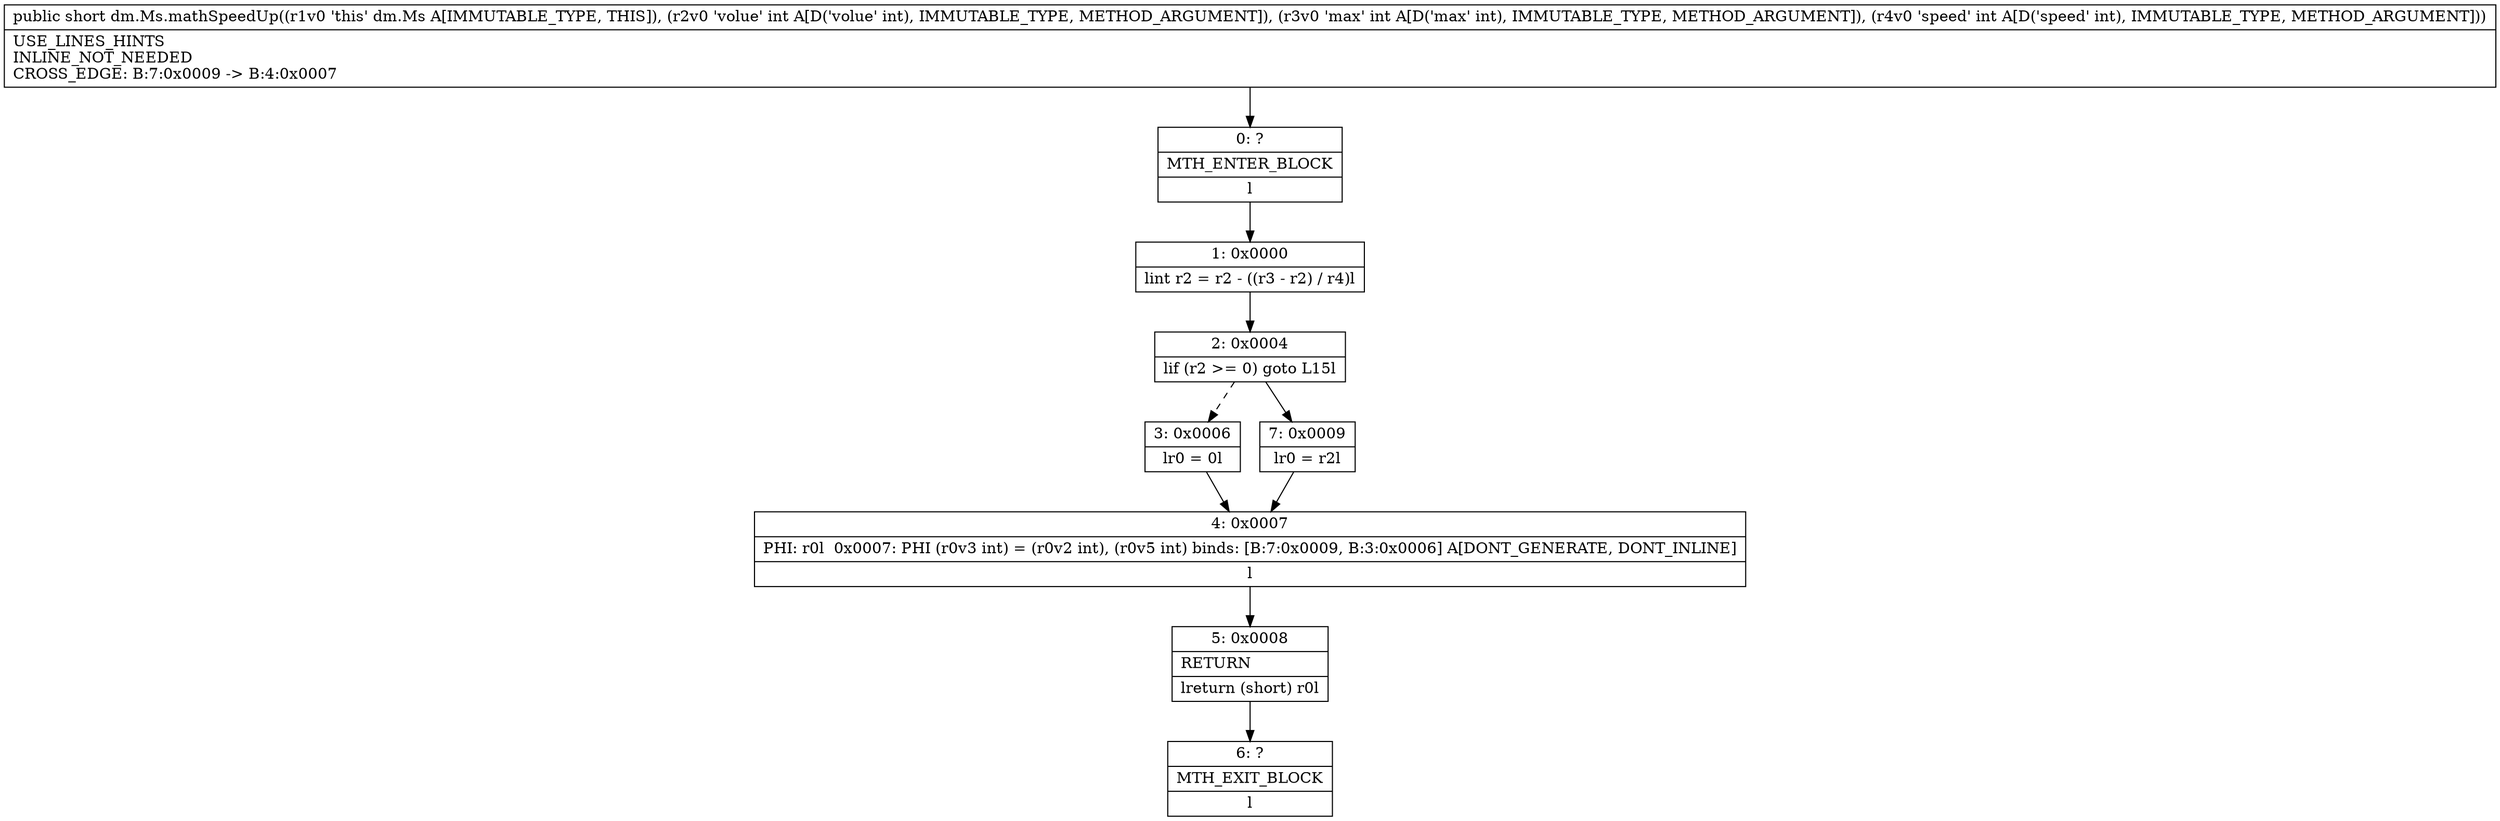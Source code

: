 digraph "CFG fordm.Ms.mathSpeedUp(III)S" {
Node_0 [shape=record,label="{0\:\ ?|MTH_ENTER_BLOCK\l|l}"];
Node_1 [shape=record,label="{1\:\ 0x0000|lint r2 = r2 \- ((r3 \- r2) \/ r4)l}"];
Node_2 [shape=record,label="{2\:\ 0x0004|lif (r2 \>= 0) goto L15l}"];
Node_3 [shape=record,label="{3\:\ 0x0006|lr0 = 0l}"];
Node_4 [shape=record,label="{4\:\ 0x0007|PHI: r0l  0x0007: PHI (r0v3 int) = (r0v2 int), (r0v5 int) binds: [B:7:0x0009, B:3:0x0006] A[DONT_GENERATE, DONT_INLINE]\l|l}"];
Node_5 [shape=record,label="{5\:\ 0x0008|RETURN\l|lreturn (short) r0l}"];
Node_6 [shape=record,label="{6\:\ ?|MTH_EXIT_BLOCK\l|l}"];
Node_7 [shape=record,label="{7\:\ 0x0009|lr0 = r2l}"];
MethodNode[shape=record,label="{public short dm.Ms.mathSpeedUp((r1v0 'this' dm.Ms A[IMMUTABLE_TYPE, THIS]), (r2v0 'volue' int A[D('volue' int), IMMUTABLE_TYPE, METHOD_ARGUMENT]), (r3v0 'max' int A[D('max' int), IMMUTABLE_TYPE, METHOD_ARGUMENT]), (r4v0 'speed' int A[D('speed' int), IMMUTABLE_TYPE, METHOD_ARGUMENT]))  | USE_LINES_HINTS\lINLINE_NOT_NEEDED\lCROSS_EDGE: B:7:0x0009 \-\> B:4:0x0007\l}"];
MethodNode -> Node_0;
Node_0 -> Node_1;
Node_1 -> Node_2;
Node_2 -> Node_3[style=dashed];
Node_2 -> Node_7;
Node_3 -> Node_4;
Node_4 -> Node_5;
Node_5 -> Node_6;
Node_7 -> Node_4;
}

